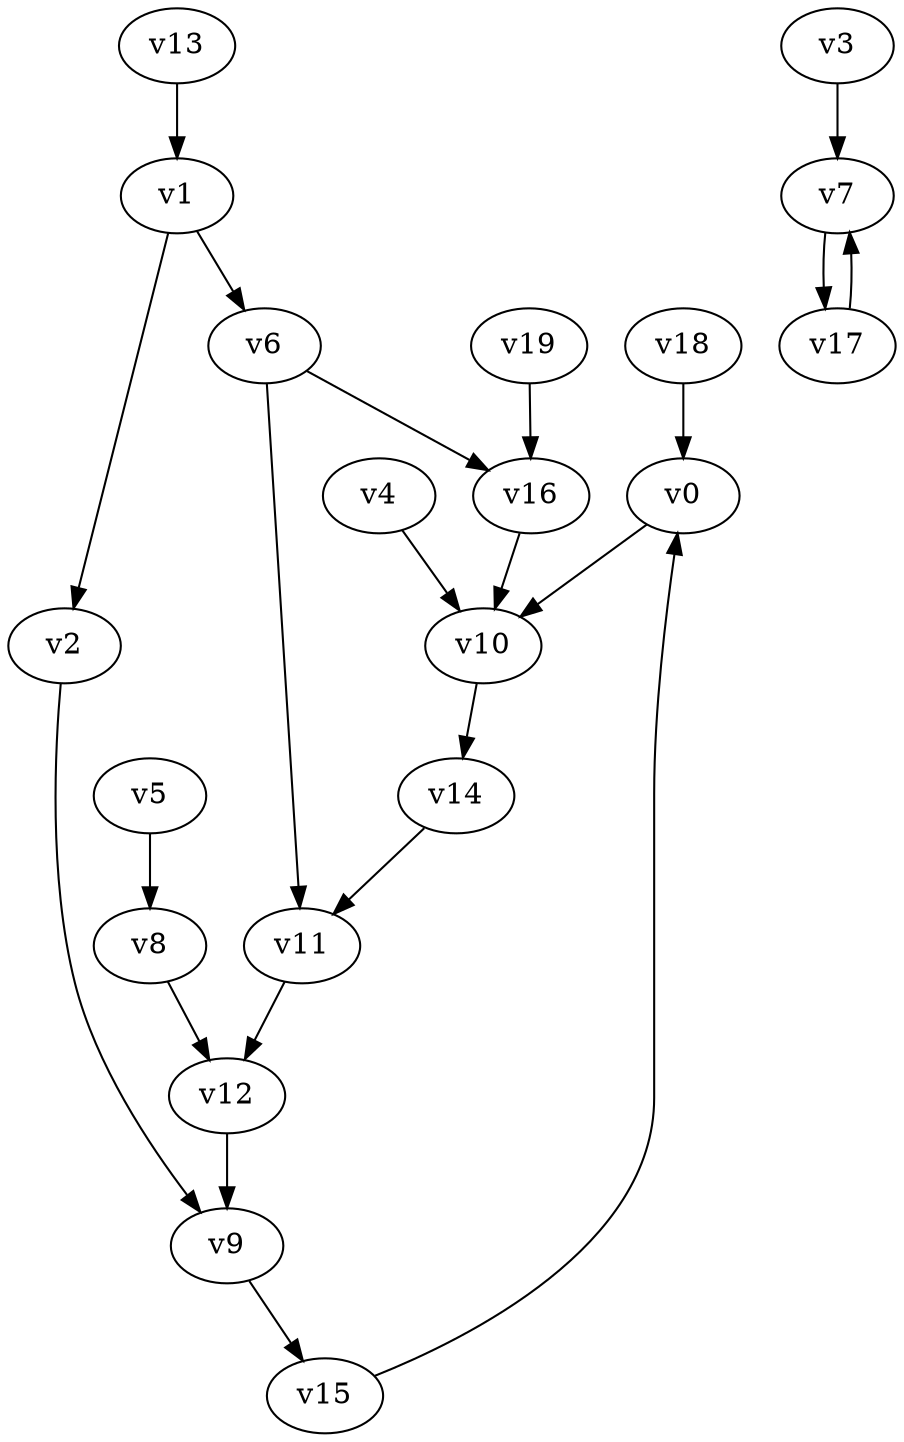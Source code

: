 digraph buchi_test016 {
    v0 [name="v0", player=0, priority=1];
    v1 [name="v1", player=0, priority=1];
    v2 [name="v2", player=1, priority=1];
    v3 [name="v3", player=0, priority=1];
    v4 [name="v4", player=0, priority=0];
    v5 [name="v5", player=1, priority=0];
    v6 [name="v6", player=0, priority=0];
    v7 [name="v7", player=0, priority=0];
    v8 [name="v8", player=1, priority=1];
    v9 [name="v9", player=1, priority=0];
    v10 [name="v10", player=0, priority=0];
    v11 [name="v11", player=1, priority=1];
    v12 [name="v12", player=1, priority=1];
    v13 [name="v13", player=1, priority=1];
    v14 [name="v14", player=0, priority=0];
    v15 [name="v15", player=0, priority=0];
    v16 [name="v16", player=1, priority=1];
    v17 [name="v17", player=1, priority=1];
    v18 [name="v18", player=1, priority=1];
    v19 [name="v19", player=1, priority=0];
    v7 -> v17;
    v3 -> v7;
    v8 -> v12;
    v1 -> v6;
    v16 -> v10;
    v6 -> v11;
    v12 -> v9;
    v1 -> v2;
    v0 -> v10;
    v13 -> v1;
    v10 -> v14;
    v18 -> v0;
    v6 -> v16;
    v14 -> v11;
    v4 -> v10;
    v17 -> v7;
    v5 -> v8;
    v19 -> v16;
    v9 -> v15;
    v11 -> v12;
    v2 -> v9;
    v15 -> v0;
}
